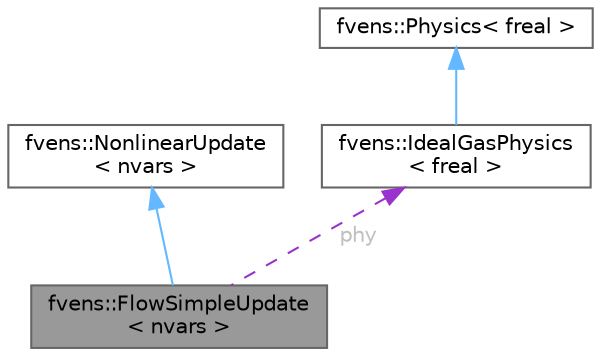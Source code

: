 digraph "fvens::FlowSimpleUpdate&lt; nvars &gt;"
{
 // LATEX_PDF_SIZE
  bgcolor="transparent";
  edge [fontname=Helvetica,fontsize=10,labelfontname=Helvetica,labelfontsize=10];
  node [fontname=Helvetica,fontsize=10,shape=box,height=0.2,width=0.4];
  Node1 [id="Node000001",label="fvens::FlowSimpleUpdate\l\< nvars \>",height=0.2,width=0.4,color="gray40", fillcolor="grey60", style="filled", fontcolor="black",tooltip=" "];
  Node2 -> Node1 [id="edge1_Node000001_Node000002",dir="back",color="steelblue1",style="solid",tooltip=" "];
  Node2 [id="Node000002",label="fvens::NonlinearUpdate\l\< nvars \>",height=0.2,width=0.4,color="gray40", fillcolor="white", style="filled",URL="$classfvens_1_1NonlinearUpdate.html",tooltip="Abstract base class for computation of a (local) relaxation factor given a state and an update."];
  Node3 -> Node1 [id="edge2_Node000001_Node000003",dir="back",color="darkorchid3",style="dashed",tooltip=" ",label=" phy",fontcolor="grey" ];
  Node3 [id="Node000003",label="fvens::IdealGasPhysics\l\< freal \>",height=0.2,width=0.4,color="gray40", fillcolor="white", style="filled",URL="$classfvens_1_1IdealGasPhysics.html",tooltip=" "];
  Node4 -> Node3 [id="edge3_Node000003_Node000004",dir="back",color="steelblue1",style="solid",tooltip=" "];
  Node4 [id="Node000004",label="fvens::Physics\< freal \>",height=0.2,width=0.4,color="gray40", fillcolor="white", style="filled",URL="$classfvens_1_1Physics.html",tooltip=" "];
}
